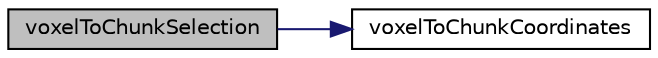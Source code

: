 digraph "voxelToChunkSelection"
{
  bgcolor="transparent";
  edge [fontname="Helvetica",fontsize="10",labelfontname="Helvetica",labelfontsize="10"];
  node [fontname="Helvetica",fontsize="10",shape=record];
  rankdir="LR";
  Node1 [label="voxelToChunkSelection",height=0.2,width=0.4,color="black", fillcolor="grey75", style="filled" fontcolor="black"];
  Node1 -> Node2 [color="midnightblue",fontsize="10",style="solid",fontname="Helvetica"];
  Node2 [label="voxelToChunkCoordinates",height=0.2,width=0.4,color="black",URL="$classvman_1_1_volume.html#a5c8e7d53c428e5e064847c306f723c77",tooltip="Converts voxel to chunk coordinates."];
}
